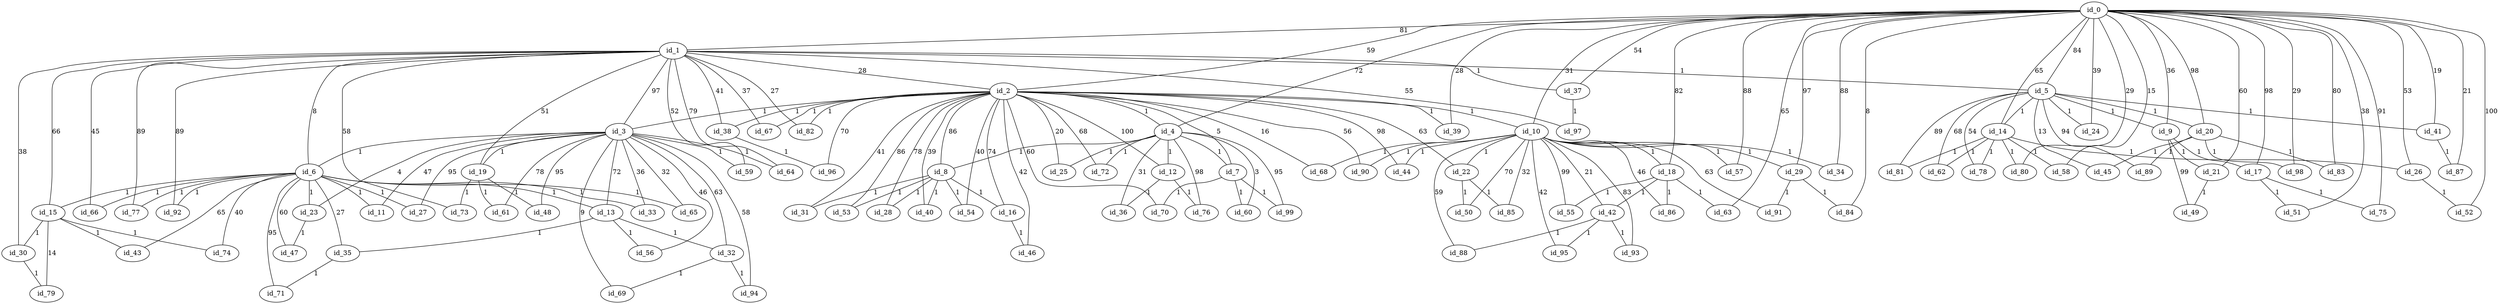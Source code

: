 graph GR{
id_0;
id_1;
id_2;
id_3;
id_4;
id_5;
id_6;
id_7;
id_8;
id_9;
id_10;
id_11;
id_12;
id_13;
id_14;
id_15;
id_16;
id_17;
id_18;
id_19;
id_20;
id_21;
id_22;
id_23;
id_24;
id_25;
id_26;
id_27;
id_28;
id_29;
id_30;
id_31;
id_32;
id_33;
id_34;
id_35;
id_36;
id_37;
id_38;
id_39;
id_40;
id_41;
id_42;
id_43;
id_44;
id_45;
id_46;
id_47;
id_48;
id_49;
id_50;
id_51;
id_52;
id_53;
id_54;
id_55;
id_56;
id_57;
id_58;
id_59;
id_60;
id_61;
id_62;
id_63;
id_64;
id_65;
id_66;
id_67;
id_68;
id_69;
id_70;
id_71;
id_72;
id_73;
id_74;
id_75;
id_76;
id_77;
id_78;
id_79;
id_80;
id_81;
id_82;
id_83;
id_84;
id_85;
id_86;
id_87;
id_88;
id_89;
id_90;
id_91;
id_92;
id_93;
id_94;
id_95;
id_96;
id_97;
id_98;
id_99;
id_0--id_1[label=81];
id_0--id_2[label=59];
id_1--id_2[label=28];
id_1--id_3[label=97];
id_2--id_3[label=1];
id_0--id_4[label=72];
id_2--id_4[label=1];
id_0--id_5[label=84];
id_1--id_5[label=1];
id_1--id_6[label=8];
id_3--id_6[label=1];
id_2--id_7[label=5];
id_4--id_7[label=1];
id_2--id_8[label=86];
id_4--id_8[label=1];
id_0--id_9[label=36];
id_5--id_9[label=1];
id_0--id_10[label=31];
id_2--id_10[label=1];
id_3--id_11[label=47];
id_6--id_11[label=1];
id_2--id_12[label=100];
id_4--id_12[label=1];
id_3--id_13[label=72];
id_6--id_13[label=1];
id_0--id_14[label=65];
id_5--id_14[label=1];
id_1--id_15[label=66];
id_6--id_15[label=1];
id_2--id_16[label=74];
id_8--id_16[label=1];
id_0--id_17[label=98];
id_9--id_17[label=1];
id_0--id_18[label=82];
id_10--id_18[label=1];
id_1--id_19[label=51];
id_3--id_19[label=1];
id_0--id_20[label=98];
id_5--id_20[label=1];
id_0--id_21[label=60];
id_9--id_21[label=1];
id_2--id_22[label=63];
id_10--id_22[label=1];
id_3--id_23[label=4];
id_6--id_23[label=1];
id_0--id_24[label=39];
id_5--id_24[label=1];
id_2--id_25[label=20];
id_4--id_25[label=1];
id_0--id_26[label=53];
id_14--id_26[label=1];
id_3--id_27[label=95];
id_6--id_27[label=1];
id_2--id_28[label=78];
id_8--id_28[label=1];
id_0--id_29[label=97];
id_10--id_29[label=1];
id_1--id_30[label=38];
id_15--id_30[label=1];
id_2--id_31[label=41];
id_8--id_31[label=1];
id_3--id_32[label=63];
id_13--id_32[label=1];
id_3--id_33[label=36];
id_6--id_33[label=1];
id_0--id_34[label=88];
id_10--id_34[label=1];
id_6--id_35[label=27];
id_13--id_35[label=1];
id_4--id_36[label=31];
id_12--id_36[label=1];
id_0--id_37[label=54];
id_1--id_37[label=1];
id_1--id_38[label=41];
id_2--id_38[label=1];
id_0--id_39[label=28];
id_2--id_39[label=1];
id_2--id_40[label=39];
id_8--id_40[label=1];
id_0--id_41[label=19];
id_5--id_41[label=1];
id_10--id_42[label=21];
id_18--id_42[label=1];
id_6--id_43[label=65];
id_15--id_43[label=1];
id_2--id_44[label=98];
id_10--id_44[label=1];
id_5--id_45[label=13];
id_20--id_45[label=1];
id_2--id_46[label=42];
id_16--id_46[label=1];
id_6--id_47[label=60];
id_23--id_47[label=1];
id_3--id_48[label=95];
id_19--id_48[label=1];
id_9--id_49[label=99];
id_21--id_49[label=1];
id_10--id_50[label=70];
id_22--id_50[label=1];
id_0--id_51[label=38];
id_17--id_51[label=1];
id_0--id_52[label=100];
id_26--id_52[label=1];
id_2--id_53[label=86];
id_8--id_53[label=1];
id_2--id_54[label=40];
id_8--id_54[label=1];
id_10--id_55[label=99];
id_18--id_55[label=1];
id_3--id_56[label=46];
id_13--id_56[label=1];
id_0--id_57[label=88];
id_10--id_57[label=1];
id_0--id_58[label=15];
id_14--id_58[label=1];
id_1--id_59[label=52];
id_3--id_59[label=1];
id_4--id_60[label=3];
id_7--id_60[label=1];
id_3--id_61[label=78];
id_19--id_61[label=1];
id_5--id_62[label=68];
id_14--id_62[label=1];
id_0--id_63[label=65];
id_18--id_63[label=1];
id_1--id_64[label=79];
id_3--id_64[label=1];
id_3--id_65[label=32];
id_6--id_65[label=1];
id_1--id_66[label=45];
id_6--id_66[label=1];
id_1--id_67[label=37];
id_2--id_67[label=1];
id_2--id_68[label=16];
id_10--id_68[label=1];
id_3--id_69[label=9];
id_32--id_69[label=1];
id_2--id_70[label=60];
id_7--id_70[label=1];
id_6--id_71[label=95];
id_35--id_71[label=1];
id_2--id_72[label=68];
id_4--id_72[label=1];
id_1--id_73[label=58];
id_19--id_73[label=1];
id_6--id_74[label=40];
id_15--id_74[label=1];
id_0--id_75[label=91];
id_17--id_75[label=1];
id_4--id_76[label=98];
id_12--id_76[label=1];
id_1--id_77[label=89];
id_6--id_77[label=1];
id_5--id_78[label=54];
id_14--id_78[label=1];
id_15--id_79[label=14];
id_30--id_79[label=1];
id_0--id_80[label=29];
id_14--id_80[label=1];
id_5--id_81[label=89];
id_14--id_81[label=1];
id_1--id_82[label=27];
id_2--id_82[label=1];
id_0--id_83[label=80];
id_20--id_83[label=1];
id_0--id_84[label=8];
id_29--id_84[label=1];
id_10--id_85[label=32];
id_22--id_85[label=1];
id_10--id_86[label=46];
id_18--id_86[label=1];
id_0--id_87[label=21];
id_41--id_87[label=1];
id_10--id_88[label=59];
id_42--id_88[label=1];
id_5--id_89[label=94];
id_20--id_89[label=1];
id_2--id_90[label=56];
id_10--id_90[label=1];
id_10--id_91[label=63];
id_29--id_91[label=1];
id_1--id_92[label=89];
id_6--id_92[label=1];
id_10--id_93[label=83];
id_42--id_93[label=1];
id_3--id_94[label=58];
id_32--id_94[label=1];
id_10--id_95[label=42];
id_42--id_95[label=1];
id_2--id_96[label=70];
id_38--id_96[label=1];
id_1--id_97[label=55];
id_37--id_97[label=1];
id_0--id_98[label=29];
id_20--id_98[label=1];
id_4--id_99[label=95];
id_7--id_99[label=1];
}